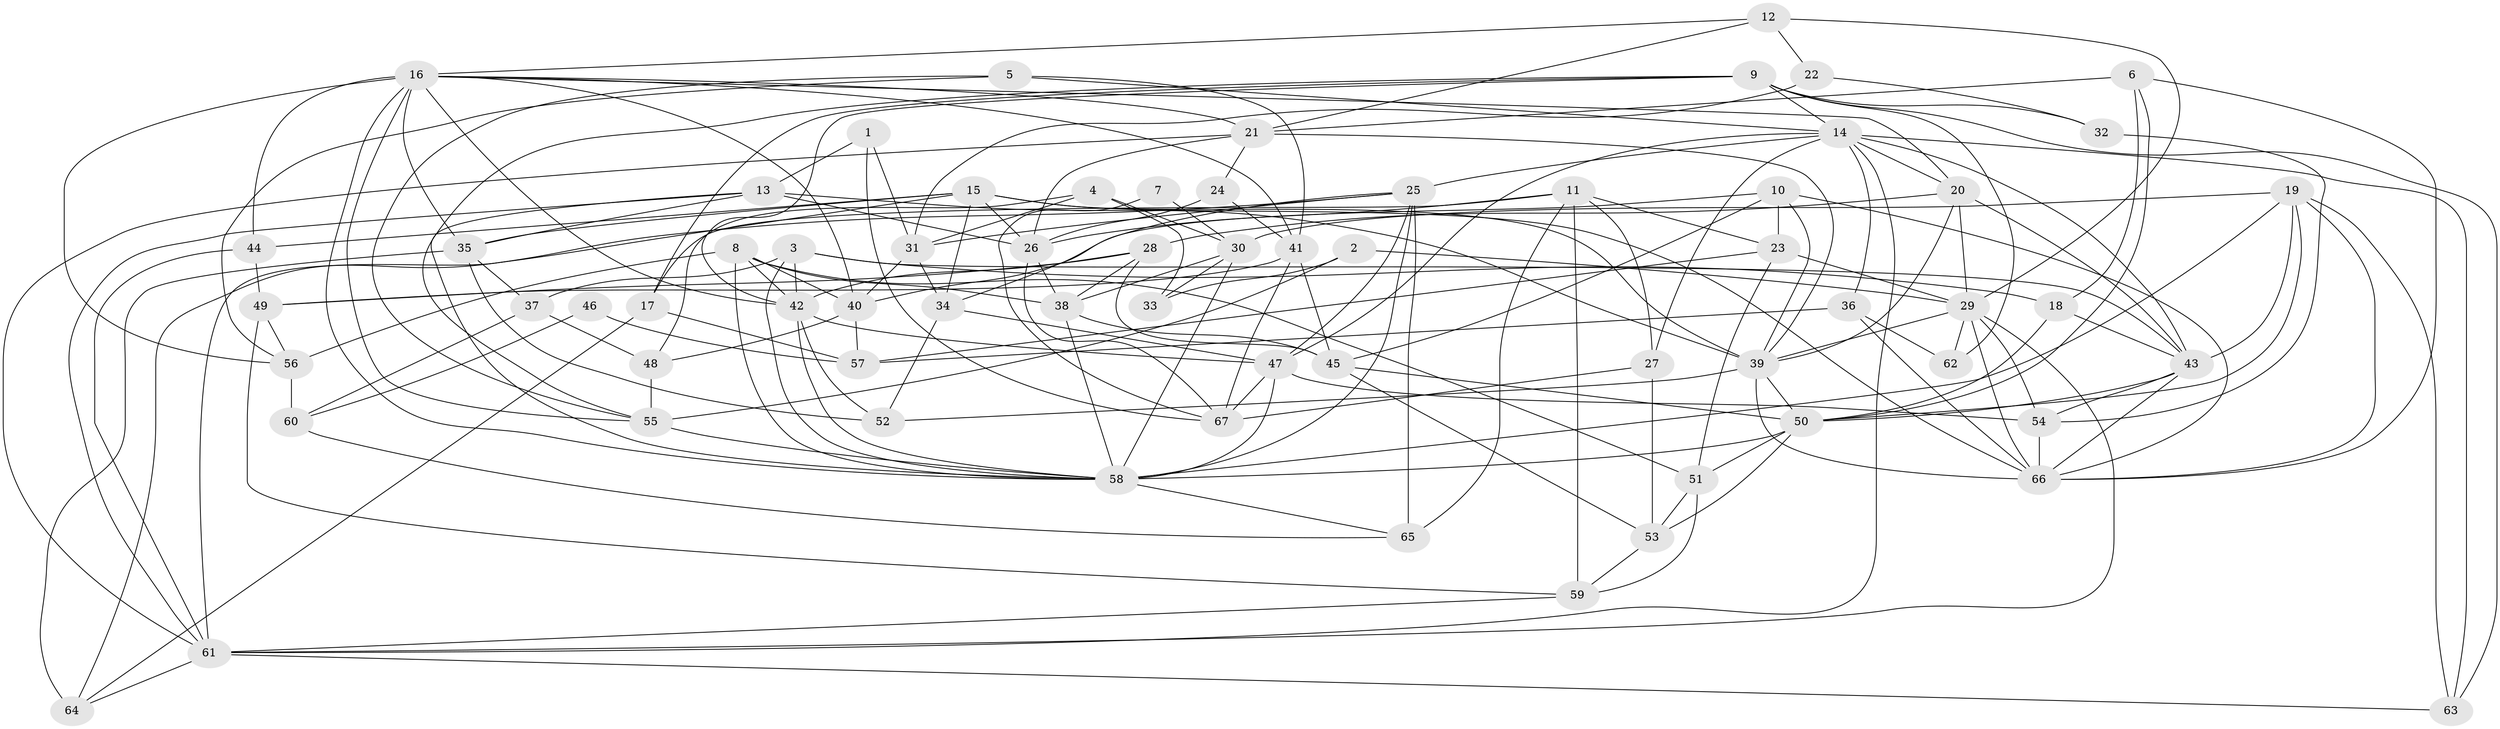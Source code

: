// original degree distribution, {3: 0.208955223880597, 4: 0.3208955223880597, 5: 0.19402985074626866, 6: 0.08955223880597014, 2: 0.14925373134328357, 8: 0.022388059701492536, 7: 0.014925373134328358}
// Generated by graph-tools (version 1.1) at 2025/02/03/09/25 03:02:00]
// undirected, 67 vertices, 185 edges
graph export_dot {
graph [start="1"]
  node [color=gray90,style=filled];
  1;
  2;
  3;
  4;
  5;
  6;
  7;
  8;
  9;
  10;
  11;
  12;
  13;
  14;
  15;
  16;
  17;
  18;
  19;
  20;
  21;
  22;
  23;
  24;
  25;
  26;
  27;
  28;
  29;
  30;
  31;
  32;
  33;
  34;
  35;
  36;
  37;
  38;
  39;
  40;
  41;
  42;
  43;
  44;
  45;
  46;
  47;
  48;
  49;
  50;
  51;
  52;
  53;
  54;
  55;
  56;
  57;
  58;
  59;
  60;
  61;
  62;
  63;
  64;
  65;
  66;
  67;
  1 -- 13 [weight=1.0];
  1 -- 31 [weight=1.0];
  1 -- 67 [weight=1.0];
  2 -- 29 [weight=1.0];
  2 -- 33 [weight=1.0];
  2 -- 55 [weight=1.0];
  3 -- 18 [weight=1.0];
  3 -- 37 [weight=1.0];
  3 -- 42 [weight=1.0];
  3 -- 43 [weight=1.0];
  3 -- 58 [weight=1.0];
  4 -- 30 [weight=1.0];
  4 -- 31 [weight=1.0];
  4 -- 33 [weight=1.0];
  4 -- 48 [weight=1.0];
  5 -- 14 [weight=1.0];
  5 -- 41 [weight=1.0];
  5 -- 55 [weight=1.0];
  5 -- 56 [weight=1.0];
  6 -- 18 [weight=1.0];
  6 -- 21 [weight=1.0];
  6 -- 50 [weight=1.0];
  6 -- 66 [weight=1.0];
  7 -- 30 [weight=1.0];
  7 -- 67 [weight=1.0];
  8 -- 38 [weight=1.0];
  8 -- 40 [weight=1.0];
  8 -- 42 [weight=1.0];
  8 -- 51 [weight=1.0];
  8 -- 56 [weight=1.0];
  8 -- 58 [weight=1.0];
  9 -- 14 [weight=1.0];
  9 -- 17 [weight=1.0];
  9 -- 32 [weight=1.0];
  9 -- 42 [weight=1.0];
  9 -- 55 [weight=1.0];
  9 -- 62 [weight=1.0];
  9 -- 63 [weight=1.0];
  10 -- 23 [weight=1.0];
  10 -- 39 [weight=1.0];
  10 -- 40 [weight=1.0];
  10 -- 45 [weight=1.0];
  10 -- 66 [weight=1.0];
  11 -- 17 [weight=1.0];
  11 -- 23 [weight=1.0];
  11 -- 26 [weight=1.0];
  11 -- 27 [weight=1.0];
  11 -- 59 [weight=1.0];
  11 -- 65 [weight=1.0];
  12 -- 16 [weight=1.0];
  12 -- 21 [weight=1.0];
  12 -- 22 [weight=1.0];
  12 -- 29 [weight=1.0];
  13 -- 26 [weight=1.0];
  13 -- 35 [weight=1.0];
  13 -- 39 [weight=2.0];
  13 -- 58 [weight=1.0];
  13 -- 61 [weight=1.0];
  14 -- 20 [weight=1.0];
  14 -- 25 [weight=1.0];
  14 -- 27 [weight=1.0];
  14 -- 36 [weight=1.0];
  14 -- 43 [weight=1.0];
  14 -- 47 [weight=1.0];
  14 -- 61 [weight=1.0];
  14 -- 63 [weight=1.0];
  15 -- 26 [weight=1.0];
  15 -- 34 [weight=1.0];
  15 -- 35 [weight=1.0];
  15 -- 39 [weight=1.0];
  15 -- 44 [weight=1.0];
  15 -- 61 [weight=1.0];
  15 -- 66 [weight=1.0];
  16 -- 20 [weight=1.0];
  16 -- 21 [weight=1.0];
  16 -- 35 [weight=1.0];
  16 -- 40 [weight=1.0];
  16 -- 41 [weight=1.0];
  16 -- 42 [weight=2.0];
  16 -- 44 [weight=1.0];
  16 -- 55 [weight=1.0];
  16 -- 56 [weight=1.0];
  16 -- 58 [weight=1.0];
  17 -- 57 [weight=1.0];
  17 -- 64 [weight=1.0];
  18 -- 43 [weight=1.0];
  18 -- 50 [weight=1.0];
  19 -- 30 [weight=1.0];
  19 -- 43 [weight=1.0];
  19 -- 50 [weight=1.0];
  19 -- 58 [weight=1.0];
  19 -- 63 [weight=1.0];
  19 -- 66 [weight=1.0];
  20 -- 28 [weight=1.0];
  20 -- 29 [weight=1.0];
  20 -- 39 [weight=1.0];
  20 -- 43 [weight=2.0];
  21 -- 24 [weight=2.0];
  21 -- 26 [weight=1.0];
  21 -- 39 [weight=1.0];
  21 -- 61 [weight=1.0];
  22 -- 31 [weight=1.0];
  22 -- 32 [weight=1.0];
  23 -- 29 [weight=1.0];
  23 -- 51 [weight=2.0];
  23 -- 57 [weight=1.0];
  24 -- 26 [weight=1.0];
  24 -- 41 [weight=2.0];
  25 -- 31 [weight=1.0];
  25 -- 34 [weight=1.0];
  25 -- 47 [weight=1.0];
  25 -- 58 [weight=1.0];
  25 -- 64 [weight=1.0];
  25 -- 65 [weight=2.0];
  26 -- 38 [weight=1.0];
  26 -- 67 [weight=1.0];
  27 -- 53 [weight=1.0];
  27 -- 67 [weight=1.0];
  28 -- 38 [weight=1.0];
  28 -- 42 [weight=1.0];
  28 -- 45 [weight=1.0];
  28 -- 49 [weight=1.0];
  29 -- 39 [weight=1.0];
  29 -- 54 [weight=1.0];
  29 -- 61 [weight=1.0];
  29 -- 62 [weight=1.0];
  29 -- 66 [weight=1.0];
  30 -- 33 [weight=1.0];
  30 -- 38 [weight=1.0];
  30 -- 58 [weight=1.0];
  31 -- 34 [weight=1.0];
  31 -- 40 [weight=1.0];
  32 -- 54 [weight=1.0];
  34 -- 47 [weight=1.0];
  34 -- 52 [weight=1.0];
  35 -- 37 [weight=1.0];
  35 -- 52 [weight=1.0];
  35 -- 64 [weight=1.0];
  36 -- 57 [weight=1.0];
  36 -- 62 [weight=1.0];
  36 -- 66 [weight=1.0];
  37 -- 48 [weight=1.0];
  37 -- 60 [weight=1.0];
  38 -- 45 [weight=1.0];
  38 -- 58 [weight=1.0];
  39 -- 50 [weight=1.0];
  39 -- 52 [weight=1.0];
  39 -- 66 [weight=1.0];
  40 -- 48 [weight=1.0];
  40 -- 57 [weight=1.0];
  41 -- 45 [weight=1.0];
  41 -- 49 [weight=1.0];
  41 -- 67 [weight=1.0];
  42 -- 47 [weight=1.0];
  42 -- 52 [weight=1.0];
  42 -- 58 [weight=1.0];
  43 -- 50 [weight=1.0];
  43 -- 54 [weight=3.0];
  43 -- 66 [weight=1.0];
  44 -- 49 [weight=1.0];
  44 -- 61 [weight=1.0];
  45 -- 50 [weight=1.0];
  45 -- 53 [weight=1.0];
  46 -- 57 [weight=1.0];
  46 -- 60 [weight=1.0];
  47 -- 54 [weight=1.0];
  47 -- 58 [weight=1.0];
  47 -- 67 [weight=1.0];
  48 -- 55 [weight=2.0];
  49 -- 56 [weight=1.0];
  49 -- 59 [weight=1.0];
  50 -- 51 [weight=1.0];
  50 -- 53 [weight=1.0];
  50 -- 58 [weight=2.0];
  51 -- 53 [weight=1.0];
  51 -- 59 [weight=1.0];
  53 -- 59 [weight=1.0];
  54 -- 66 [weight=1.0];
  55 -- 58 [weight=1.0];
  56 -- 60 [weight=2.0];
  58 -- 65 [weight=1.0];
  59 -- 61 [weight=1.0];
  60 -- 65 [weight=1.0];
  61 -- 63 [weight=1.0];
  61 -- 64 [weight=1.0];
}
